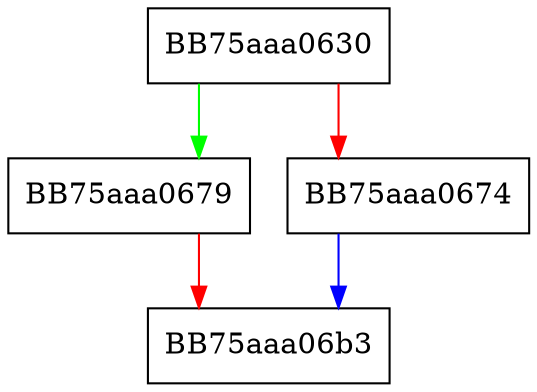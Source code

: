 digraph RpfAPI_ReportLowfiA {
  node [shape="box"];
  graph [splines=ortho];
  BB75aaa0630 -> BB75aaa0679 [color="green"];
  BB75aaa0630 -> BB75aaa0674 [color="red"];
  BB75aaa0674 -> BB75aaa06b3 [color="blue"];
  BB75aaa0679 -> BB75aaa06b3 [color="red"];
}